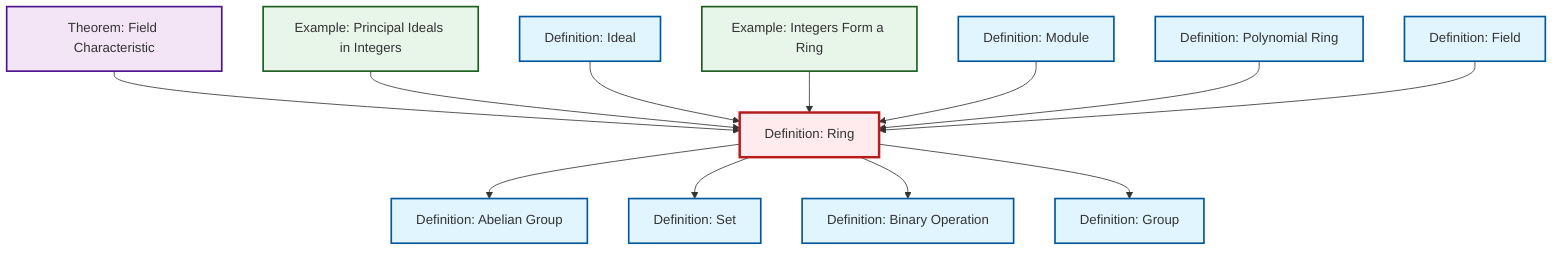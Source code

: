 graph TD
    classDef definition fill:#e1f5fe,stroke:#01579b,stroke-width:2px
    classDef theorem fill:#f3e5f5,stroke:#4a148c,stroke-width:2px
    classDef axiom fill:#fff3e0,stroke:#e65100,stroke-width:2px
    classDef example fill:#e8f5e9,stroke:#1b5e20,stroke-width:2px
    classDef current fill:#ffebee,stroke:#b71c1c,stroke-width:3px
    ex-integers-ring["Example: Integers Form a Ring"]:::example
    ex-principal-ideal["Example: Principal Ideals in Integers"]:::example
    def-binary-operation["Definition: Binary Operation"]:::definition
    def-module["Definition: Module"]:::definition
    def-set["Definition: Set"]:::definition
    def-abelian-group["Definition: Abelian Group"]:::definition
    def-group["Definition: Group"]:::definition
    thm-field-characteristic["Theorem: Field Characteristic"]:::theorem
    def-polynomial-ring["Definition: Polynomial Ring"]:::definition
    def-ideal["Definition: Ideal"]:::definition
    def-ring["Definition: Ring"]:::definition
    def-field["Definition: Field"]:::definition
    def-ring --> def-abelian-group
    def-ring --> def-set
    def-ring --> def-binary-operation
    thm-field-characteristic --> def-ring
    ex-principal-ideal --> def-ring
    def-ideal --> def-ring
    def-ring --> def-group
    ex-integers-ring --> def-ring
    def-module --> def-ring
    def-polynomial-ring --> def-ring
    def-field --> def-ring
    class def-ring current